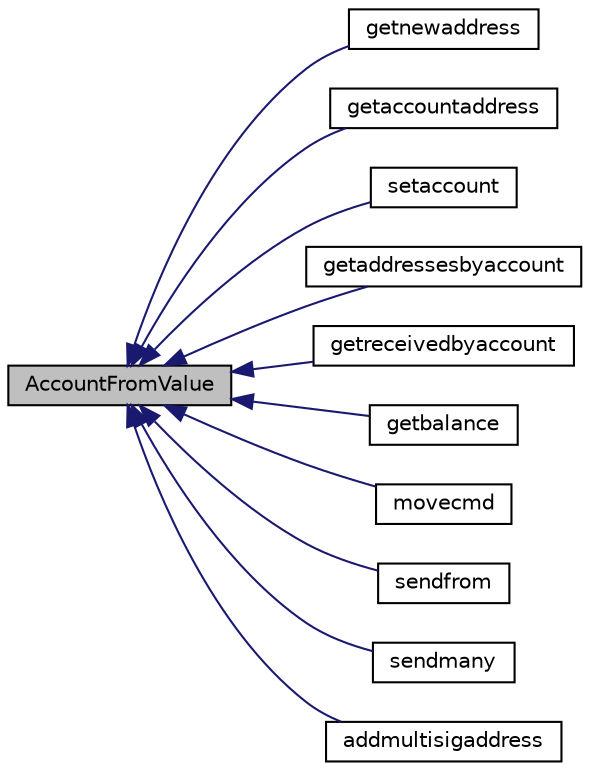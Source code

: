 digraph "AccountFromValue"
{
  edge [fontname="Helvetica",fontsize="10",labelfontname="Helvetica",labelfontsize="10"];
  node [fontname="Helvetica",fontsize="10",shape=record];
  rankdir="LR";
  Node29 [label="AccountFromValue",height=0.2,width=0.4,color="black", fillcolor="grey75", style="filled", fontcolor="black"];
  Node29 -> Node30 [dir="back",color="midnightblue",fontsize="10",style="solid",fontname="Helvetica"];
  Node30 [label="getnewaddress",height=0.2,width=0.4,color="black", fillcolor="white", style="filled",URL="$rpcwallet_8cpp.html#aead824d845d670fbd8f187ebd4f9a535"];
  Node29 -> Node31 [dir="back",color="midnightblue",fontsize="10",style="solid",fontname="Helvetica"];
  Node31 [label="getaccountaddress",height=0.2,width=0.4,color="black", fillcolor="white", style="filled",URL="$rpcwallet_8cpp.html#a92145bcb3cfb45eb47dca18f1c94c434"];
  Node29 -> Node32 [dir="back",color="midnightblue",fontsize="10",style="solid",fontname="Helvetica"];
  Node32 [label="setaccount",height=0.2,width=0.4,color="black", fillcolor="white", style="filled",URL="$rpcwallet_8cpp.html#a6bf0dc200554f841a4549a2e5087f699"];
  Node29 -> Node33 [dir="back",color="midnightblue",fontsize="10",style="solid",fontname="Helvetica"];
  Node33 [label="getaddressesbyaccount",height=0.2,width=0.4,color="black", fillcolor="white", style="filled",URL="$rpcwallet_8cpp.html#af7f6462458033e5fcd024bc4fecf2da8"];
  Node29 -> Node34 [dir="back",color="midnightblue",fontsize="10",style="solid",fontname="Helvetica"];
  Node34 [label="getreceivedbyaccount",height=0.2,width=0.4,color="black", fillcolor="white", style="filled",URL="$rpcwallet_8cpp.html#a07526be5270b0e55b4a0b79c01205f3d"];
  Node29 -> Node35 [dir="back",color="midnightblue",fontsize="10",style="solid",fontname="Helvetica"];
  Node35 [label="getbalance",height=0.2,width=0.4,color="black", fillcolor="white", style="filled",URL="$rpcwallet_8cpp.html#a1fdcef480c78c033eb587bd442ec305f"];
  Node29 -> Node36 [dir="back",color="midnightblue",fontsize="10",style="solid",fontname="Helvetica"];
  Node36 [label="movecmd",height=0.2,width=0.4,color="black", fillcolor="white", style="filled",URL="$rpcwallet_8cpp.html#a7dcb5aa63b46944bc4874719c8e1db15"];
  Node29 -> Node37 [dir="back",color="midnightblue",fontsize="10",style="solid",fontname="Helvetica"];
  Node37 [label="sendfrom",height=0.2,width=0.4,color="black", fillcolor="white", style="filled",URL="$rpcwallet_8cpp.html#a845eaefd9ec7752b1145c183205524d0"];
  Node29 -> Node38 [dir="back",color="midnightblue",fontsize="10",style="solid",fontname="Helvetica"];
  Node38 [label="sendmany",height=0.2,width=0.4,color="black", fillcolor="white", style="filled",URL="$rpcwallet_8cpp.html#adeb5f23f20fb4e589dab23cadf75c92d"];
  Node29 -> Node39 [dir="back",color="midnightblue",fontsize="10",style="solid",fontname="Helvetica"];
  Node39 [label="addmultisigaddress",height=0.2,width=0.4,color="black", fillcolor="white", style="filled",URL="$rpcwallet_8cpp.html#a01e8a83cbd4209f10c71719383d7ca2d"];
}
